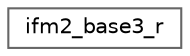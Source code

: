 digraph "Graphical Class Hierarchy"
{
 // LATEX_PDF_SIZE
  bgcolor="transparent";
  edge [fontname=Helvetica,fontsize=10,labelfontname=Helvetica,labelfontsize=10];
  node [fontname=Helvetica,fontsize=10,shape=box,height=0.2,width=0.4];
  rankdir="LR";
  Node0 [id="Node000000",label="ifm2_base3_r",height=0.2,width=0.4,color="grey40", fillcolor="white", style="filled",URL="$structifm2__base3__r.html",tooltip=" "];
}
